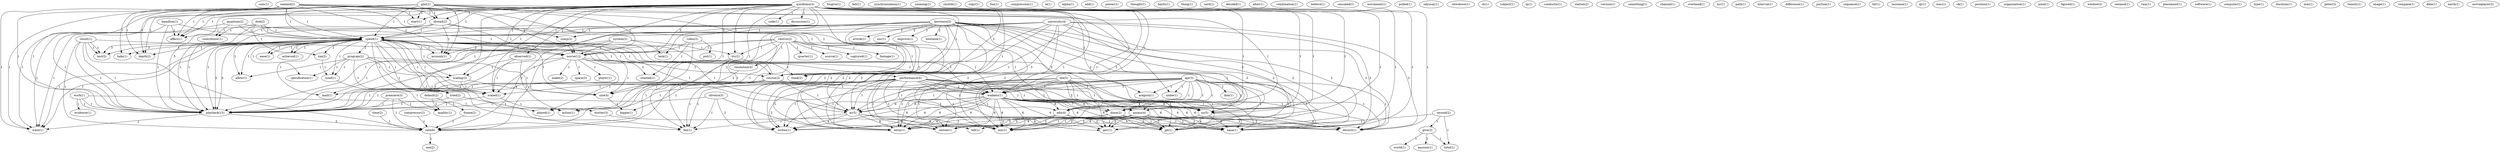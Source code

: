 digraph G {
  com [ label="com(1)" ];
  disk [ label="disk(2)" ];
  speed [ label="speed(7)" ];
  ran [ label="ran(2)" ];
  speed [ label="speed(1)" ];
  contributor [ label="contributor(1)" ];
  playback [ label="playback(15)" ];
  forgive [ label="forgive(1)" ];
  felt [ label="felt(1)" ];
  synchronization [ label="synchronization(1)" ];
  zealand [ label="zealand(2)" ];
  comp [ label="comp(2)" ];
  take [ label="take(1)" ];
  start [ label="start(1)" ];
  depth [ label="depth(2)" ];
  thread [ label="thread(2)" ];
  account [ label="account(1)" ];
  dime [ label="dime(2)" ];
  movie [ label="movie(12)" ];
  course [ label="course(3)" ];
  affect [ label="affect(1)" ];
  want [ label="want(1)" ];
  default [ label="default(2)" ];
  frame [ label="frame(2)" ];
  quality [ label="quality(1)" ];
  zooming [ label="zooming(1)" ];
  shuttle [ label="shuttle(1)" ];
  copy [ label="copy(1)" ];
  rate [ label="rate(6)" ];
  second [ label="second(2)" ];
  give [ label="give(3)" ];
  tell [ label="tell(1)" ];
  total [ label="total(1)" ];
  fun [ label="fun(1)" ];
  compression [ label="compression(1)" ];
  lawrence [ label="lawrence(3)" ];
  howland [ label="howland(1)" ];
  article [ label="article(1)" ];
  usc [ label="usc(1)" ];
  improve [ label="improve(1)" ];
  mail [ label="mail(1)" ];
  umass [ label="umass(4)" ];
  edu [ label="edu(4)" ];
  gov [ label="gov(1)" ];
  reston [ label="reston(1)" ];
  decwrl [ label="decwrl(1)" ];
  jpl [ label="jpl(1)" ];
  nasa [ label="nasa(1)" ];
  noc [ label="noc(1)" ];
  elroy [ label="elroy(1)" ];
  fax [ label="fax(1)" ];
  writes [ label="writes(1)" ];
  ie [ label="ie(1)" ];
  alpha [ label="alpha(1)" ];
  add [ label="add(1)" ];
  performance [ label="performance(4)" ];
  program [ label="program(2)" ];
  waikato [ label="waikato(2)" ];
  used [ label="used(1)" ];
  specification [ label="specification(1)" ];
  scaling [ label="scaling(2)" ];
  size [ label="size(4)" ];
  nz [ label="nz(5)" ];
  scaled [ label="scaled(1)" ];
  tried [ label="tried(2)" ];
  waikato [ label="waikato(1)" ];
  ease [ label="ease(1)" ];
  allow [ label="allow(1)" ];
  ac [ label="ac(5)" ];
  achieved [ label="achieved(1)" ];
  test [ label="test(5)" ];
  poster [ label="poster(1)" ];
  thought [ label="thought(1)" ];
  limits [ label="limits(1)" ];
  thing [ label="thing(1)" ];
  card [ label="card(1)" ];
  decided [ label="decided(1)" ];
  alter [ label="alter(1)" ];
  combination [ label="combination(1)" ];
  believe [ label="believe(1)" ];
  unscaled [ label="unscaled(1)" ];
  centris [ label="centris(2)" ];
  quarter [ label="quarter(1)" ];
  source [ label="source(1)" ];
  resolution [ label="resolution(4)" ];
  captured [ label="captured(1)" ];
  footage [ label="footage(1)" ];
  try [ label="try(2)" ];
  think [ label="think(2)" ];
  movement [ label="movement(1)" ];
  pulled [ label="pulled(1)" ];
  work [ label="work(1)" ];
  stutter [ label="stutter(3)" ];
  evidence [ label="evidence(1)" ];
  odyssey [ label="odyssey(1)" ];
  slowdown [ label="slowdown(1)" ];
  ch [ label="ch(1)" ];
  subject [ label="subject(1)" ];
  lp [ label="lp(1)" ];
  conductor [ label="conductor(1)" ];
  station [ label="station(2)" ];
  version [ label="version(1)" ];
  something [ label="something(1)" ];
  action [ label="action(1)" ];
  channel [ label="channel(1)" ];
  overhead [ label="overhead(1)" ];
  system [ label="system(2)" ];
  task [ label="task(1)" ];
  video [ label="video(2)" ];
  put [ label="put(1)" ];
  created [ label="created(1)" ];
  gmt [ label="gmt(1)" ];
  aragorn [ label="aragorn(1)" ];
  unibe [ label="unibe(1)" ];
  inc [ label="inc(1)" ];
  result [ label="result(1)" ];
  quicktime [ label="quicktime(2)" ];
  observed [ label="observed(1)" ];
  code [ label="code(1)" ];
  played [ label="played(1)" ];
  discussion [ label="discussion(1)" ];
  apr [ label="apr(3)" ];
  ibm [ label="ibm(1)" ];
  path [ label="path(1)" ];
  lee [ label="lee(5)" ];
  interval [ label="interval(1)" ];
  difference [ label="difference(1)" ];
  quantum [ label="quantum(2)" ];
  amount [ label="amount(1)" ];
  world [ label="world(1)" ];
  portion [ label="portion(1)" ];
  sequence [ label="sequence(1)" ];
  compressor [ label="compressor(2)" ];
  hit [ label="hit(1)" ];
  make [ label="make(2)" ];
  space [ label="space(3)" ];
  player [ label="player(1)" ];
  increase [ label="increase(1)" ];
  qt [ label="qt(1)" ];
  mac [ label="mac(1)" ];
  biggie [ label="biggie(1)" ];
  hamilton [ label="hamilton(1)" ];
  work [ label="work(1)" ];
  university [ label="university(4)" ];
  ok [ label="ok(1)" ];
  position [ label="position(1)" ];
  organization [ label="organization(1)" ];
  pixel [ label="pixel(1)" ];
  figured [ label="figured(1)" ];
  window [ label="window(2)" ];
  result [ label="result(1)" ];
  seemed [ label="seemed(1)" ];
  ram [ label="ram(1)" ];
  placement [ label="placement(1)" ];
  premiere [ label="premiere(3)" ];
  software [ label="software(1)" ];
  computer [ label="computer(1)" ];
  oliveiro [ label="oliveiro(3)" ];
  type [ label="type(1)" ];
  duration [ label="duration(1)" ];
  mar [ label="mar(1)" ];
  peter [ label="peter(3)" ];
  time [ label="time(2)" ];
  see [ label="see(2)" ];
  beauty [ label="beauty(1)" ];
  image [ label="image(1)" ];
  compare [ label="compare(1)" ];
  date [ label="date(1)" ];
  earth [ label="earth(1)" ];
  movieplayer [ label="movieplayer(2)" ];
  disk -> speed [ label="1" ];
  disk -> ran [ label="1" ];
  disk -> speed [ label="1" ];
  disk -> contributor [ label="1" ];
  disk -> playback [ label="1" ];
  zealand -> speed [ label="1" ];
  zealand -> comp [ label="1" ];
  zealand -> take [ label="1" ];
  zealand -> start [ label="1" ];
  zealand -> depth [ label="1" ];
  zealand -> thread [ label="1" ];
  zealand -> account [ label="1" ];
  zealand -> dime [ label="1" ];
  zealand -> movie [ label="1" ];
  zealand -> course [ label="1" ];
  zealand -> speed [ label="1" ];
  zealand -> affect [ label="1" ];
  zealand -> playback [ label="1" ];
  zealand -> want [ label="1" ];
  default -> frame [ label="1" ];
  default -> quality [ label="1" ];
  frame -> rate [ label="1" ];
  second -> give [ label="1" ];
  second -> tell [ label="1" ];
  second -> total [ label="1" ];
  lawrence -> speed [ label="1" ];
  lawrence -> howland [ label="2" ];
  lawrence -> comp [ label="2" ];
  lawrence -> article [ label="2" ];
  lawrence -> usc [ label="2" ];
  lawrence -> improve [ label="1" ];
  lawrence -> mail [ label="1" ];
  lawrence -> umass [ label="2" ];
  lawrence -> edu [ label="2" ];
  lawrence -> gov [ label="2" ];
  lawrence -> dime [ label="2" ];
  lawrence -> reston [ label="2" ];
  lawrence -> course [ label="1" ];
  lawrence -> speed [ label="1" ];
  lawrence -> decwrl [ label="2" ];
  lawrence -> jpl [ label="2" ];
  lawrence -> nasa [ label="2" ];
  lawrence -> noc [ label="2" ];
  lawrence -> elroy [ label="2" ];
  lawrence -> fax [ label="1" ];
  lawrence -> writes [ label="2" ];
  lawrence -> playback [ label="1" ];
  speed -> take [ label="1" ];
  speed -> performance [ label="1" ];
  speed -> program [ label="2" ];
  speed -> ran [ label="1" ];
  speed -> waikato [ label="1" ];
  speed -> depth [ label="1" ];
  speed -> used [ label="1" ];
  speed -> mail [ label="1" ];
  speed -> account [ label="1" ];
  speed -> specification [ label="1" ];
  speed -> movie [ label="3" ];
  speed -> scaling [ label="1" ];
  speed -> course [ label="1" ];
  speed -> size [ label="1" ];
  speed -> nz [ label="1" ];
  speed -> scaled [ label="1" ];
  speed -> tried [ label="1" ];
  speed -> waikato [ label="1" ];
  speed -> ease [ label="1" ];
  speed -> allow [ label="1" ];
  speed -> ac [ label="1" ];
  speed -> achieved [ label="1" ];
  speed -> test [ label="3" ];
  speed -> fax [ label="1" ];
  speed -> playback [ label="2" ];
  speed -> want [ label="1" ];
  centris -> quarter [ label="1" ];
  centris -> source [ label="1" ];
  centris -> resolution [ label="1" ];
  centris -> captured [ label="1" ];
  centris -> movie [ label="1" ];
  centris -> size [ label="1" ];
  centris -> footage [ label="1" ];
  centris -> try [ label="1" ];
  centris -> playback [ label="1" ];
  centris -> rate [ label="1" ];
  centris -> think [ label="1" ];
  work -> stutter [ label="1" ];
  work -> evidence [ label="1" ];
  work -> playback [ label="1" ];
  performance -> waikato [ label="2" ];
  performance -> mail [ label="1" ];
  performance -> umass [ label="1" ];
  performance -> edu [ label="1" ];
  performance -> gov [ label="1" ];
  performance -> dime [ label="1" ];
  performance -> reston [ label="1" ];
  performance -> nz [ label="2" ];
  performance -> scaled [ label="1" ];
  performance -> waikato [ label="2" ];
  performance -> decwrl [ label="1" ];
  performance -> ac [ label="1" ];
  performance -> jpl [ label="1" ];
  performance -> nasa [ label="1" ];
  performance -> noc [ label="1" ];
  performance -> action [ label="1" ];
  performance -> elroy [ label="1" ];
  performance -> fax [ label="1" ];
  performance -> writes [ label="1" ];
  performance -> playback [ label="1" ];
  system -> task [ label="1" ];
  system -> movie [ label="1" ];
  system -> try [ label="1" ];
  system -> playback [ label="1" ];
  system -> rate [ label="1" ];
  video -> put [ label="1" ];
  video -> movie [ label="1" ];
  video -> created [ label="1" ];
  video -> rate [ label="1" ];
  gmt -> start [ label="1" ];
  gmt -> depth [ label="1" ];
  gmt -> thread [ label="1" ];
  gmt -> account [ label="1" ];
  gmt -> movie [ label="1" ];
  gmt -> course [ label="1" ];
  gmt -> aragorn [ label="1" ];
  gmt -> speed [ label="1" ];
  gmt -> affect [ label="1" ];
  gmt -> playback [ label="1" ];
  gmt -> unibe [ label="1" ];
  gmt -> want [ label="1" ];
  resolution -> size [ label="2" ];
  result -> movie [ label="1" ];
  result -> test [ label="1" ];
  result -> playback [ label="1" ];
  result -> rate [ label="1" ];
  program -> used [ label="1" ];
  program -> specification [ label="1" ];
  program -> scaling [ label="1" ];
  program -> size [ label="1" ];
  program -> scaled [ label="1" ];
  program -> tried [ label="1" ];
  program -> allow [ label="1" ];
  stutter -> tell [ label="1" ];
  quicktime -> waikato [ label="1" ];
  quicktime -> start [ label="1" ];
  quicktime -> depth [ label="1" ];
  quicktime -> umass [ label="1" ];
  quicktime -> observed [ label="2" ];
  quicktime -> task [ label="1" ];
  quicktime -> thread [ label="1" ];
  quicktime -> edu [ label="1" ];
  quicktime -> gov [ label="1" ];
  quicktime -> account [ label="1" ];
  quicktime -> dime [ label="1" ];
  quicktime -> movie [ label="3" ];
  quicktime -> scaling [ label="1" ];
  quicktime -> reston [ label="1" ];
  quicktime -> course [ label="1" ];
  quicktime -> nz [ label="1" ];
  quicktime -> speed [ label="1" ];
  quicktime -> scaled [ label="1" ];
  quicktime -> tried [ label="1" ];
  quicktime -> waikato [ label="1" ];
  quicktime -> code [ label="1" ];
  quicktime -> affect [ label="1" ];
  quicktime -> decwrl [ label="1" ];
  quicktime -> ac [ label="1" ];
  quicktime -> jpl [ label="1" ];
  quicktime -> played [ label="1" ];
  quicktime -> nasa [ label="1" ];
  quicktime -> noc [ label="1" ];
  quicktime -> discussion [ label="1" ];
  quicktime -> action [ label="1" ];
  quicktime -> elroy [ label="1" ];
  quicktime -> try [ label="1" ];
  quicktime -> writes [ label="1" ];
  quicktime -> playback [ label="5" ];
  quicktime -> rate [ label="1" ];
  quicktime -> think [ label="2" ];
  quicktime -> want [ label="1" ];
  apr -> waikato [ label="1" ];
  apr -> umass [ label="1" ];
  apr -> edu [ label="1" ];
  apr -> gov [ label="1" ];
  apr -> dime [ label="1" ];
  apr -> reston [ label="1" ];
  apr -> aragorn [ label="1" ];
  apr -> nz [ label="1" ];
  apr -> waikato [ label="1" ];
  apr -> decwrl [ label="1" ];
  apr -> ac [ label="1" ];
  apr -> jpl [ label="1" ];
  apr -> nasa [ label="1" ];
  apr -> noc [ label="1" ];
  apr -> ibm [ label="1" ];
  apr -> elroy [ label="1" ];
  apr -> writes [ label="1" ];
  apr -> unibe [ label="1" ];
  ran -> used [ label="1" ];
  waikato -> umass [ label="6" ];
  waikato -> edu [ label="6" ];
  waikato -> gov [ label="6" ];
  waikato -> dime [ label="7" ];
  waikato -> reston [ label="6" ];
  waikato -> nz [ label="8" ];
  waikato -> decwrl [ label="6" ];
  waikato -> ac [ label="6" ];
  waikato -> jpl [ label="6" ];
  waikato -> nasa [ label="6" ];
  waikato -> noc [ label="6" ];
  waikato -> elroy [ label="6" ];
  waikato -> writes [ label="6" ];
  used -> quality [ label="1" ];
  umass -> gov [ label="2" ];
  umass -> reston [ label="2" ];
  umass -> decwrl [ label="2" ];
  umass -> jpl [ label="2" ];
  umass -> nasa [ label="2" ];
  umass -> noc [ label="2" ];
  umass -> elroy [ label="2" ];
  lee -> gov [ label="1" ];
  lee -> dime [ label="1" ];
  lee -> reston [ label="1" ];
  lee -> nz [ label="1" ];
  lee -> waikato [ label="1" ];
  lee -> decwrl [ label="1" ];
  lee -> ac [ label="1" ];
  lee -> jpl [ label="1" ];
  lee -> nasa [ label="1" ];
  lee -> noc [ label="1" ];
  lee -> elroy [ label="1" ];
  lee -> writes [ label="1" ];
  observed -> scaling [ label="1" ];
  observed -> scaled [ label="1" ];
  observed -> action [ label="1" ];
  quantum -> movie [ label="1" ];
  quantum -> speed [ label="1" ];
  quantum -> contributor [ label="1" ];
  quantum -> playback [ label="1" ];
  give -> amount [ label="1" ];
  give -> world [ label="1" ];
  give -> total [ label="1" ];
  thread -> edu [ label="1" ];
  thread -> account [ label="1" ];
  thread -> movie [ label="1" ];
  thread -> course [ label="1" ];
  thread -> speed [ label="1" ];
  thread -> affect [ label="1" ];
  thread -> playback [ label="1" ];
  thread -> want [ label="1" ];
  edu -> gov [ label="2" ];
  edu -> reston [ label="2" ];
  edu -> decwrl [ label="2" ];
  edu -> jpl [ label="2" ];
  edu -> nasa [ label="2" ];
  edu -> noc [ label="2" ];
  edu -> elroy [ label="2" ];
  compressor -> rate [ label="1" ];
  dime -> reston [ label="1" ];
  dime -> decwrl [ label="1" ];
  dime -> jpl [ label="1" ];
  dime -> nasa [ label="1" ];
  dime -> noc [ label="1" ];
  dime -> elroy [ label="1" ];
  movie -> course [ label="1" ];
  movie -> make [ label="1" ];
  movie -> size [ label="1" ];
  movie -> scaled [ label="2" ];
  movie -> played [ label="1" ];
  movie -> space [ label="1" ];
  movie -> created [ label="2" ];
  movie -> player [ label="1" ];
  movie -> playback [ label="1" ];
  scaling -> size [ label="4" ];
  scaling -> scaled [ label="1" ];
  scaling -> tried [ label="1" ];
  course -> nz [ label="1" ];
  course -> biggie [ label="1" ];
  course -> speed [ label="1" ];
  course -> waikato [ label="1" ];
  course -> ac [ label="1" ];
  course -> fax [ label="1" ];
  course -> playback [ label="1" ];
  size -> biggie [ label="1" ];
  hamilton -> speed [ label="1" ];
  hamilton -> affect [ label="1" ];
  hamilton -> playback [ label="1" ];
  hamilton -> want [ label="1" ];
  work -> playback [ label="1" ];
  university -> nz [ label="3" ];
  university -> speed [ label="1" ];
  university -> decwrl [ label="2" ];
  university -> ac [ label="3" ];
  university -> jpl [ label="2" ];
  university -> nasa [ label="2" ];
  university -> noc [ label="2" ];
  university -> elroy [ label="2" ];
  university -> fax [ label="1" ];
  university -> writes [ label="2" ];
  university -> playback [ label="1" ];
  nz -> decwrl [ label="4" ];
  nz -> jpl [ label="4" ];
  nz -> nasa [ label="4" ];
  nz -> noc [ label="4" ];
  nz -> elroy [ label="4" ];
  nz -> writes [ label="4" ];
  speed -> scaled [ label="1" ];
  speed -> tried [ label="1" ];
  speed -> waikato [ label="1" ];
  speed -> ease [ label="1" ];
  speed -> allow [ label="1" ];
  speed -> ac [ label="1" ];
  speed -> achieved [ label="1" ];
  speed -> test [ label="3" ];
  speed -> fax [ label="1" ];
  speed -> playback [ label="2" ];
  speed -> want [ label="1" ];
  scaled -> action [ label="1" ];
  scaled -> playback [ label="1" ];
  tried -> played [ label="1" ];
  tried -> playback [ label="1" ];
  waikato -> decwrl [ label="6" ];
  waikato -> ac [ label="6" ];
  waikato -> jpl [ label="6" ];
  waikato -> nasa [ label="6" ];
  waikato -> noc [ label="6" ];
  waikato -> elroy [ label="6" ];
  waikato -> writes [ label="6" ];
  ac -> jpl [ label="4" ];
  ac -> nasa [ label="4" ];
  ac -> noc [ label="4" ];
  ac -> elroy [ label="4" ];
  ac -> fax [ label="1" ];
  ac -> writes [ label="4" ];
  result -> test [ label="1" ];
  result -> playback [ label="1" ];
  result -> rate [ label="1" ];
  premiere -> playback [ label="1" ];
  premiere -> rate [ label="1" ];
  premiere -> quality [ label="1" ];
  oliveiro -> elroy [ label="2" ];
  oliveiro -> fax [ label="1" ];
  oliveiro -> writes [ label="2" ];
  oliveiro -> playback [ label="1" ];
  try -> playback [ label="1" ];
  try -> rate [ label="1" ];
  try -> think [ label="1" ];
  playback -> rate [ label="3" ];
  playback -> want [ label="2" ];
  time -> rate [ label="1" ];
  rate -> see [ label="1" ];
}

